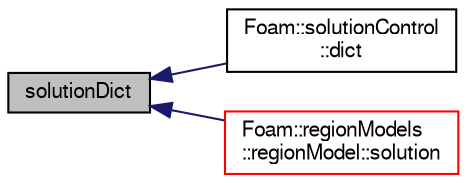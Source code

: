 digraph "solutionDict"
{
  bgcolor="transparent";
  edge [fontname="FreeSans",fontsize="10",labelfontname="FreeSans",labelfontsize="10"];
  node [fontname="FreeSans",fontsize="10",shape=record];
  rankdir="LR";
  Node236 [label="solutionDict",height=0.2,width=0.4,color="black", fillcolor="grey75", style="filled", fontcolor="black"];
  Node236 -> Node237 [dir="back",color="midnightblue",fontsize="10",style="solid",fontname="FreeSans"];
  Node237 [label="Foam::solutionControl\l::dict",height=0.2,width=0.4,color="black",URL="$a21942.html#ab78af227b7df31772d6003526a5207ff",tooltip="Return the solution dictionary. "];
  Node236 -> Node238 [dir="back",color="midnightblue",fontsize="10",style="solid",fontname="FreeSans"];
  Node238 [label="Foam::regionModels\l::regionModel::solution",height=0.2,width=0.4,color="red",URL="$a28998.html#a20d38af10474fb7b2531fc9cf63cd67c",tooltip="Return the solution dictionary. "];
}

